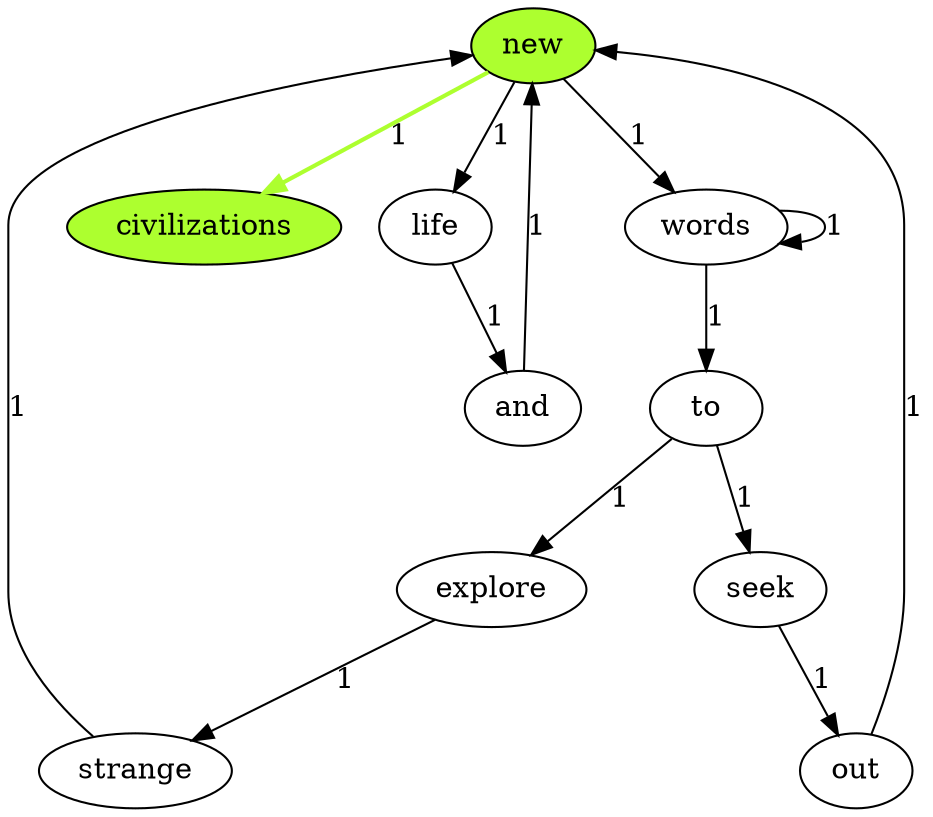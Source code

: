 digraph G{
new [style=filled, fillcolor=greenyellow];
explore;
and;
words;
to;
civilizations [style=filled, fillcolor=greenyellow];
seek;
strange;
life;
out;

new->civilizations[label=1][style=bold, color=greenyellow];
new->life[label=1];
new->words[label=1];
explore->strange[label=1];
and->new[label=1];
words->to[label=1];
words->words[label=1];
to->explore[label=1];
to->seek[label=1];
seek->out[label=1];
strange->new[label=1];
life->and[label=1];
out->new[label=1];
}

